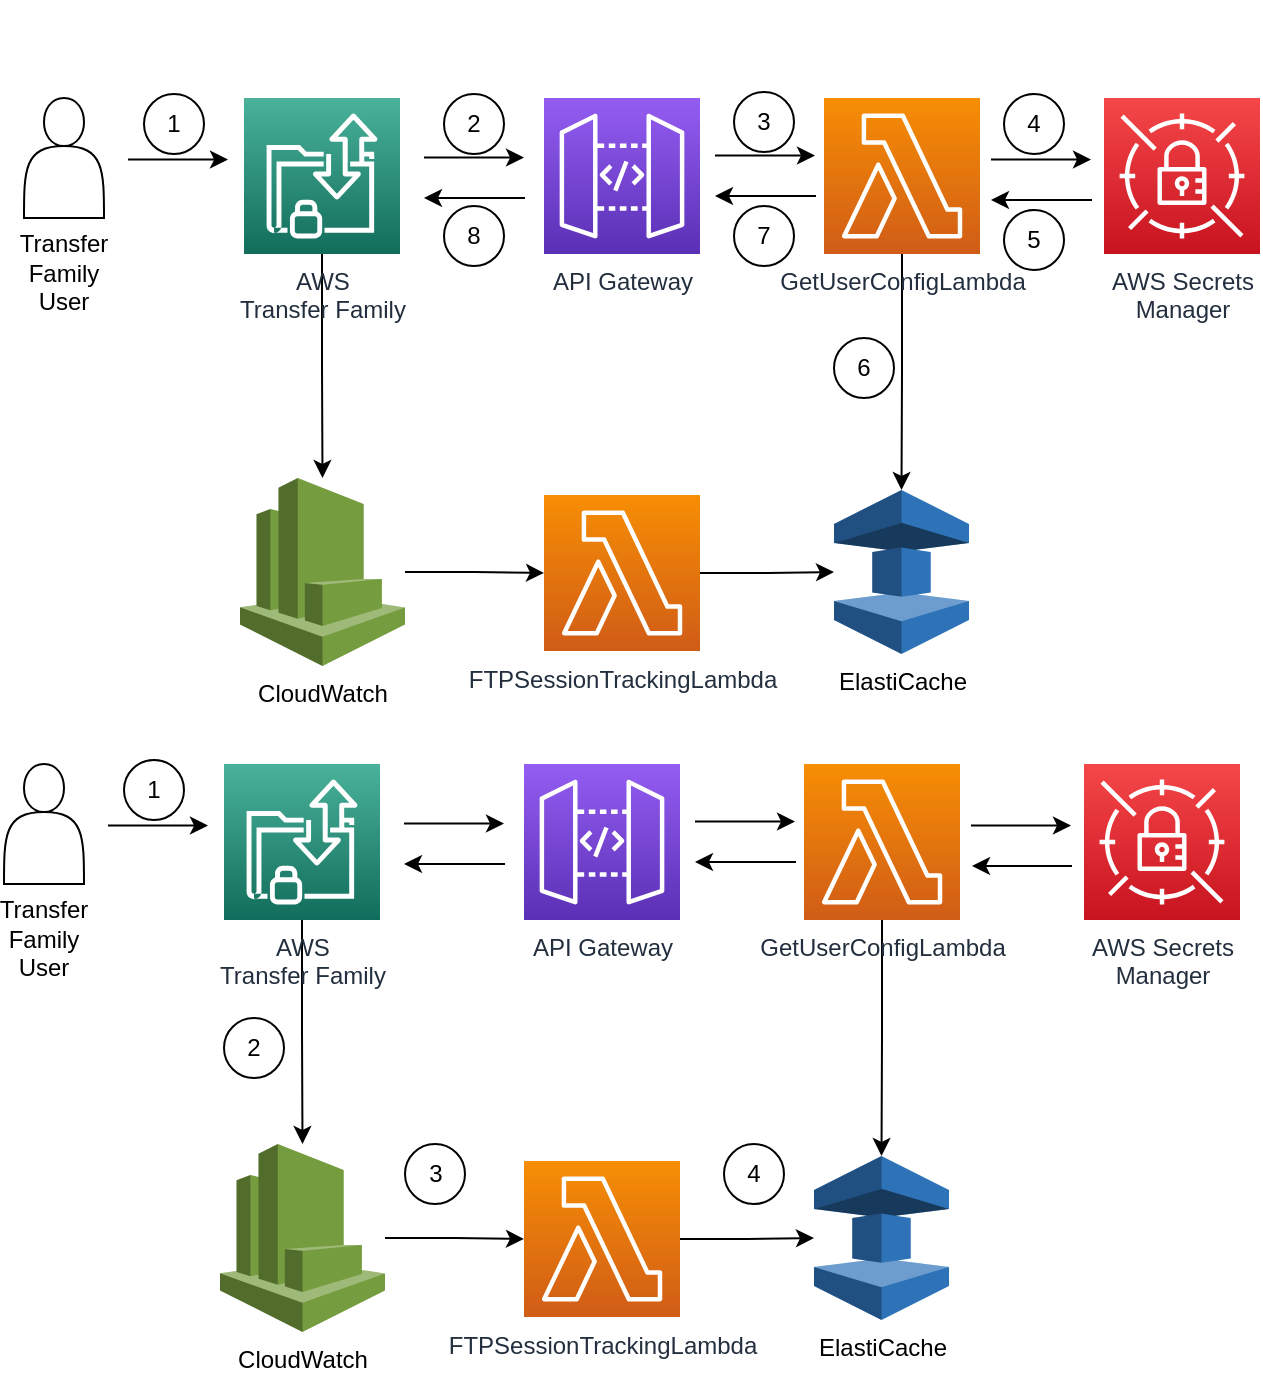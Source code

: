<mxfile version="12.4.8"><diagram id="GIB2ynNdYpHLnGGkeRLG" name="Page-1"><mxGraphModel dx="1466" dy="737" grid="1" gridSize="10" guides="1" tooltips="1" connect="1" arrows="1" fold="1" page="1" pageScale="1" pageWidth="850" pageHeight="1100" math="0" shadow="0"><root><mxCell id="0"/><mxCell id="1" parent="0"/><mxCell id="qoWnAAzQv44vXpvypr9b-1" value="&lt;div&gt;&lt;br&gt;&lt;/div&gt;&lt;div&gt;&lt;br&gt;&lt;/div&gt;&lt;div&gt;&lt;br&gt;&lt;/div&gt;&lt;div&gt;&lt;br&gt;&lt;/div&gt;&lt;div&gt;&lt;br&gt;&lt;/div&gt;&lt;div&gt;&lt;br&gt;&lt;/div&gt;&lt;div&gt;&lt;br&gt;&lt;/div&gt;&lt;div&gt;&lt;br&gt;&lt;/div&gt;&lt;div&gt;Transfer Family User&lt;br&gt;&lt;/div&gt;" style="shape=actor;whiteSpace=wrap;html=1;" vertex="1" parent="1"><mxGeometry x="130" y="250" width="40" height="60" as="geometry"/></mxCell><mxCell id="qoWnAAzQv44vXpvypr9b-9" style="edgeStyle=orthogonalEdgeStyle;rounded=0;orthogonalLoop=1;jettySize=auto;html=1;" edge="1" parent="1" source="qoWnAAzQv44vXpvypr9b-2" target="qoWnAAzQv44vXpvypr9b-6"><mxGeometry relative="1" as="geometry"/></mxCell><mxCell id="qoWnAAzQv44vXpvypr9b-13" style="edgeStyle=orthogonalEdgeStyle;rounded=0;orthogonalLoop=1;jettySize=auto;html=1;" edge="1" parent="1"><mxGeometry relative="1" as="geometry"><mxPoint x="330" y="279.8" as="sourcePoint"/><mxPoint x="380" y="279.8" as="targetPoint"/></mxGeometry></mxCell><mxCell id="qoWnAAzQv44vXpvypr9b-2" value="AWS&lt;br&gt;&lt;div&gt;Transfer Family&lt;/div&gt;" style="outlineConnect=0;fontColor=#232F3E;gradientColor=#4AB29A;gradientDirection=north;fillColor=#116D5B;strokeColor=#ffffff;dashed=0;verticalLabelPosition=bottom;verticalAlign=top;align=center;html=1;fontSize=12;fontStyle=0;aspect=fixed;shape=mxgraph.aws4.resourceIcon;resIcon=mxgraph.aws4.transfer_for_sftp;" vertex="1" parent="1"><mxGeometry x="240" y="250" width="78" height="78" as="geometry"/></mxCell><mxCell id="qoWnAAzQv44vXpvypr9b-4" value="API Gateway" style="outlineConnect=0;fontColor=#232F3E;gradientColor=#945DF2;gradientDirection=north;fillColor=#5A30B5;strokeColor=#ffffff;dashed=0;verticalLabelPosition=bottom;verticalAlign=top;align=center;html=1;fontSize=12;fontStyle=0;aspect=fixed;shape=mxgraph.aws4.resourceIcon;resIcon=mxgraph.aws4.api_gateway;" vertex="1" parent="1"><mxGeometry x="390" y="250" width="78" height="78" as="geometry"/></mxCell><mxCell id="qoWnAAzQv44vXpvypr9b-5" value="&lt;div&gt;AWS Secrets&lt;/div&gt;&lt;div&gt;Manager&lt;br&gt;&lt;/div&gt;" style="outlineConnect=0;fontColor=#232F3E;gradientColor=#F54749;gradientDirection=north;fillColor=#C7131F;strokeColor=#ffffff;dashed=0;verticalLabelPosition=bottom;verticalAlign=top;align=center;html=1;fontSize=12;fontStyle=0;aspect=fixed;shape=mxgraph.aws4.resourceIcon;resIcon=mxgraph.aws4.secrets_manager;" vertex="1" parent="1"><mxGeometry x="670" y="250" width="78" height="78" as="geometry"/></mxCell><mxCell id="qoWnAAzQv44vXpvypr9b-10" style="edgeStyle=orthogonalEdgeStyle;rounded=0;orthogonalLoop=1;jettySize=auto;html=1;" edge="1" parent="1" source="qoWnAAzQv44vXpvypr9b-6" target="qoWnAAzQv44vXpvypr9b-7"><mxGeometry relative="1" as="geometry"/></mxCell><mxCell id="qoWnAAzQv44vXpvypr9b-6" value="CloudWatch" style="outlineConnect=0;dashed=0;verticalLabelPosition=bottom;verticalAlign=top;align=center;html=1;shape=mxgraph.aws3.cloudwatch;fillColor=#759C3E;gradientColor=none;" vertex="1" parent="1"><mxGeometry x="238" y="440" width="82.5" height="94" as="geometry"/></mxCell><mxCell id="qoWnAAzQv44vXpvypr9b-11" style="edgeStyle=orthogonalEdgeStyle;rounded=0;orthogonalLoop=1;jettySize=auto;html=1;" edge="1" parent="1" source="qoWnAAzQv44vXpvypr9b-7" target="qoWnAAzQv44vXpvypr9b-8"><mxGeometry relative="1" as="geometry"><mxPoint x="550" y="487.5" as="targetPoint"/></mxGeometry></mxCell><mxCell id="qoWnAAzQv44vXpvypr9b-7" value="FTPSessionTrackingLambda" style="outlineConnect=0;fontColor=#232F3E;gradientColor=#F78E04;gradientDirection=north;fillColor=#D05C17;strokeColor=#ffffff;dashed=0;verticalLabelPosition=bottom;verticalAlign=top;align=center;html=1;fontSize=12;fontStyle=0;aspect=fixed;shape=mxgraph.aws4.resourceIcon;resIcon=mxgraph.aws4.lambda;" vertex="1" parent="1"><mxGeometry x="390" y="448.5" width="78" height="78" as="geometry"/></mxCell><mxCell id="qoWnAAzQv44vXpvypr9b-8" value="ElastiCache" style="outlineConnect=0;dashed=0;verticalLabelPosition=bottom;verticalAlign=top;align=center;html=1;shape=mxgraph.aws3.elasticache;fillColor=#2E73B8;gradientColor=none;" vertex="1" parent="1"><mxGeometry x="535" y="446" width="67.5" height="82" as="geometry"/></mxCell><mxCell id="qoWnAAzQv44vXpvypr9b-15" style="edgeStyle=orthogonalEdgeStyle;rounded=0;orthogonalLoop=1;jettySize=auto;html=1;entryX=0.5;entryY=0;entryDx=0;entryDy=0;entryPerimeter=0;" edge="1" parent="1" source="qoWnAAzQv44vXpvypr9b-12" target="qoWnAAzQv44vXpvypr9b-8"><mxGeometry relative="1" as="geometry"/></mxCell><mxCell id="qoWnAAzQv44vXpvypr9b-12" value="GetUserConfigLambda" style="outlineConnect=0;fontColor=#232F3E;gradientColor=#F78E04;gradientDirection=north;fillColor=#D05C17;strokeColor=#ffffff;dashed=0;verticalLabelPosition=bottom;verticalAlign=top;align=center;html=1;fontSize=12;fontStyle=0;aspect=fixed;shape=mxgraph.aws4.resourceIcon;resIcon=mxgraph.aws4.lambda;" vertex="1" parent="1"><mxGeometry x="530" y="250" width="78" height="78" as="geometry"/></mxCell><mxCell id="qoWnAAzQv44vXpvypr9b-22" style="edgeStyle=orthogonalEdgeStyle;rounded=0;orthogonalLoop=1;jettySize=auto;html=1;" edge="1" parent="1"><mxGeometry relative="1" as="geometry"><mxPoint x="380.5" y="300" as="sourcePoint"/><mxPoint x="330" y="300" as="targetPoint"/></mxGeometry></mxCell><mxCell id="qoWnAAzQv44vXpvypr9b-23" style="edgeStyle=orthogonalEdgeStyle;rounded=0;orthogonalLoop=1;jettySize=auto;html=1;" edge="1" parent="1"><mxGeometry relative="1" as="geometry"><mxPoint x="475.5" y="278.76" as="sourcePoint"/><mxPoint x="525.5" y="278.76" as="targetPoint"/></mxGeometry></mxCell><mxCell id="qoWnAAzQv44vXpvypr9b-24" style="edgeStyle=orthogonalEdgeStyle;rounded=0;orthogonalLoop=1;jettySize=auto;html=1;" edge="1" parent="1"><mxGeometry relative="1" as="geometry"><mxPoint x="526" y="298.96" as="sourcePoint"/><mxPoint x="475.5" y="298.96" as="targetPoint"/></mxGeometry></mxCell><mxCell id="qoWnAAzQv44vXpvypr9b-27" style="edgeStyle=orthogonalEdgeStyle;rounded=0;orthogonalLoop=1;jettySize=auto;html=1;" edge="1" parent="1"><mxGeometry relative="1" as="geometry"><mxPoint x="613.5" y="280.76" as="sourcePoint"/><mxPoint x="663.5" y="280.76" as="targetPoint"/></mxGeometry></mxCell><mxCell id="qoWnAAzQv44vXpvypr9b-28" style="edgeStyle=orthogonalEdgeStyle;rounded=0;orthogonalLoop=1;jettySize=auto;html=1;" edge="1" parent="1"><mxGeometry relative="1" as="geometry"><mxPoint x="664" y="300.96" as="sourcePoint"/><mxPoint x="613.5" y="300.96" as="targetPoint"/><Array as="points"><mxPoint x="648" y="301"/><mxPoint x="648" y="301"/></Array></mxGeometry></mxCell><mxCell id="qoWnAAzQv44vXpvypr9b-29" style="edgeStyle=orthogonalEdgeStyle;rounded=0;orthogonalLoop=1;jettySize=auto;html=1;" edge="1" parent="1"><mxGeometry relative="1" as="geometry"><mxPoint x="182" y="280.8" as="sourcePoint"/><mxPoint x="232" y="280.8" as="targetPoint"/></mxGeometry></mxCell><mxCell id="qoWnAAzQv44vXpvypr9b-31" value="1" style="ellipse;whiteSpace=wrap;html=1;aspect=fixed;" vertex="1" parent="1"><mxGeometry x="190" y="248" width="30" height="30" as="geometry"/></mxCell><mxCell id="qoWnAAzQv44vXpvypr9b-32" value="2" style="ellipse;whiteSpace=wrap;html=1;aspect=fixed;" vertex="1" parent="1"><mxGeometry x="340" y="248" width="30" height="30" as="geometry"/></mxCell><mxCell id="qoWnAAzQv44vXpvypr9b-34" value="3" style="ellipse;whiteSpace=wrap;html=1;aspect=fixed;" vertex="1" parent="1"><mxGeometry x="485" y="247" width="30" height="30" as="geometry"/></mxCell><mxCell id="qoWnAAzQv44vXpvypr9b-35" value="4" style="ellipse;whiteSpace=wrap;html=1;aspect=fixed;" vertex="1" parent="1"><mxGeometry x="620" y="248" width="30" height="30" as="geometry"/></mxCell><mxCell id="qoWnAAzQv44vXpvypr9b-36" value="6" style="ellipse;whiteSpace=wrap;html=1;aspect=fixed;" vertex="1" parent="1"><mxGeometry x="535" y="370" width="30" height="30" as="geometry"/></mxCell><mxCell id="qoWnAAzQv44vXpvypr9b-37" value="5" style="ellipse;whiteSpace=wrap;html=1;aspect=fixed;" vertex="1" parent="1"><mxGeometry x="620" y="306" width="30" height="30" as="geometry"/></mxCell><mxCell id="qoWnAAzQv44vXpvypr9b-38" value="7" style="ellipse;whiteSpace=wrap;html=1;aspect=fixed;" vertex="1" parent="1"><mxGeometry x="485" y="304" width="30" height="30" as="geometry"/></mxCell><mxCell id="qoWnAAzQv44vXpvypr9b-39" value="8" style="ellipse;whiteSpace=wrap;html=1;aspect=fixed;" vertex="1" parent="1"><mxGeometry x="340" y="304" width="30" height="30" as="geometry"/></mxCell><mxCell id="qoWnAAzQv44vXpvypr9b-41" value="&lt;div&gt;&lt;br&gt;&lt;/div&gt;&lt;div&gt;&lt;br&gt;&lt;/div&gt;&lt;div&gt;&lt;br&gt;&lt;/div&gt;&lt;div&gt;&lt;br&gt;&lt;/div&gt;&lt;div&gt;&lt;br&gt;&lt;/div&gt;&lt;div&gt;&lt;br&gt;&lt;/div&gt;&lt;div&gt;&lt;br&gt;&lt;/div&gt;&lt;div&gt;&lt;br&gt;&lt;/div&gt;&lt;div&gt;Transfer Family User&lt;br&gt;&lt;/div&gt;" style="shape=actor;whiteSpace=wrap;html=1;" vertex="1" parent="1"><mxGeometry x="120" y="583" width="40" height="60" as="geometry"/></mxCell><mxCell id="qoWnAAzQv44vXpvypr9b-42" style="edgeStyle=orthogonalEdgeStyle;rounded=0;orthogonalLoop=1;jettySize=auto;html=1;" edge="1" parent="1" source="qoWnAAzQv44vXpvypr9b-44" target="qoWnAAzQv44vXpvypr9b-48"><mxGeometry relative="1" as="geometry"/></mxCell><mxCell id="qoWnAAzQv44vXpvypr9b-43" style="edgeStyle=orthogonalEdgeStyle;rounded=0;orthogonalLoop=1;jettySize=auto;html=1;" edge="1" parent="1"><mxGeometry relative="1" as="geometry"><mxPoint x="320" y="612.8" as="sourcePoint"/><mxPoint x="370" y="612.8" as="targetPoint"/></mxGeometry></mxCell><mxCell id="qoWnAAzQv44vXpvypr9b-44" value="AWS&lt;br&gt;&lt;div&gt;Transfer Family&lt;/div&gt;" style="outlineConnect=0;fontColor=#232F3E;gradientColor=#4AB29A;gradientDirection=north;fillColor=#116D5B;strokeColor=#ffffff;dashed=0;verticalLabelPosition=bottom;verticalAlign=top;align=center;html=1;fontSize=12;fontStyle=0;aspect=fixed;shape=mxgraph.aws4.resourceIcon;resIcon=mxgraph.aws4.transfer_for_sftp;" vertex="1" parent="1"><mxGeometry x="230" y="583" width="78" height="78" as="geometry"/></mxCell><mxCell id="qoWnAAzQv44vXpvypr9b-45" value="API Gateway" style="outlineConnect=0;fontColor=#232F3E;gradientColor=#945DF2;gradientDirection=north;fillColor=#5A30B5;strokeColor=#ffffff;dashed=0;verticalLabelPosition=bottom;verticalAlign=top;align=center;html=1;fontSize=12;fontStyle=0;aspect=fixed;shape=mxgraph.aws4.resourceIcon;resIcon=mxgraph.aws4.api_gateway;" vertex="1" parent="1"><mxGeometry x="380" y="583" width="78" height="78" as="geometry"/></mxCell><mxCell id="qoWnAAzQv44vXpvypr9b-46" value="&lt;div&gt;AWS Secrets&lt;/div&gt;&lt;div&gt;Manager&lt;br&gt;&lt;/div&gt;" style="outlineConnect=0;fontColor=#232F3E;gradientColor=#F54749;gradientDirection=north;fillColor=#C7131F;strokeColor=#ffffff;dashed=0;verticalLabelPosition=bottom;verticalAlign=top;align=center;html=1;fontSize=12;fontStyle=0;aspect=fixed;shape=mxgraph.aws4.resourceIcon;resIcon=mxgraph.aws4.secrets_manager;" vertex="1" parent="1"><mxGeometry x="660" y="583" width="78" height="78" as="geometry"/></mxCell><mxCell id="qoWnAAzQv44vXpvypr9b-47" style="edgeStyle=orthogonalEdgeStyle;rounded=0;orthogonalLoop=1;jettySize=auto;html=1;" edge="1" parent="1" source="qoWnAAzQv44vXpvypr9b-48" target="qoWnAAzQv44vXpvypr9b-50"><mxGeometry relative="1" as="geometry"/></mxCell><mxCell id="qoWnAAzQv44vXpvypr9b-48" value="CloudWatch" style="outlineConnect=0;dashed=0;verticalLabelPosition=bottom;verticalAlign=top;align=center;html=1;shape=mxgraph.aws3.cloudwatch;fillColor=#759C3E;gradientColor=none;" vertex="1" parent="1"><mxGeometry x="228" y="773" width="82.5" height="94" as="geometry"/></mxCell><mxCell id="qoWnAAzQv44vXpvypr9b-49" style="edgeStyle=orthogonalEdgeStyle;rounded=0;orthogonalLoop=1;jettySize=auto;html=1;" edge="1" parent="1" source="qoWnAAzQv44vXpvypr9b-50" target="qoWnAAzQv44vXpvypr9b-51"><mxGeometry relative="1" as="geometry"><mxPoint x="540" y="820.5" as="targetPoint"/></mxGeometry></mxCell><mxCell id="qoWnAAzQv44vXpvypr9b-50" value="FTPSessionTrackingLambda" style="outlineConnect=0;fontColor=#232F3E;gradientColor=#F78E04;gradientDirection=north;fillColor=#D05C17;strokeColor=#ffffff;dashed=0;verticalLabelPosition=bottom;verticalAlign=top;align=center;html=1;fontSize=12;fontStyle=0;aspect=fixed;shape=mxgraph.aws4.resourceIcon;resIcon=mxgraph.aws4.lambda;" vertex="1" parent="1"><mxGeometry x="380" y="781.5" width="78" height="78" as="geometry"/></mxCell><mxCell id="qoWnAAzQv44vXpvypr9b-51" value="ElastiCache" style="outlineConnect=0;dashed=0;verticalLabelPosition=bottom;verticalAlign=top;align=center;html=1;shape=mxgraph.aws3.elasticache;fillColor=#2E73B8;gradientColor=none;" vertex="1" parent="1"><mxGeometry x="525" y="779" width="67.5" height="82" as="geometry"/></mxCell><mxCell id="qoWnAAzQv44vXpvypr9b-52" style="edgeStyle=orthogonalEdgeStyle;rounded=0;orthogonalLoop=1;jettySize=auto;html=1;entryX=0.5;entryY=0;entryDx=0;entryDy=0;entryPerimeter=0;" edge="1" parent="1" source="qoWnAAzQv44vXpvypr9b-53" target="qoWnAAzQv44vXpvypr9b-51"><mxGeometry relative="1" as="geometry"/></mxCell><mxCell id="qoWnAAzQv44vXpvypr9b-53" value="GetUserConfigLambda" style="outlineConnect=0;fontColor=#232F3E;gradientColor=#F78E04;gradientDirection=north;fillColor=#D05C17;strokeColor=#ffffff;dashed=0;verticalLabelPosition=bottom;verticalAlign=top;align=center;html=1;fontSize=12;fontStyle=0;aspect=fixed;shape=mxgraph.aws4.resourceIcon;resIcon=mxgraph.aws4.lambda;" vertex="1" parent="1"><mxGeometry x="520" y="583" width="78" height="78" as="geometry"/></mxCell><mxCell id="qoWnAAzQv44vXpvypr9b-54" style="edgeStyle=orthogonalEdgeStyle;rounded=0;orthogonalLoop=1;jettySize=auto;html=1;" edge="1" parent="1"><mxGeometry relative="1" as="geometry"><mxPoint x="370.5" y="633" as="sourcePoint"/><mxPoint x="320" y="633" as="targetPoint"/></mxGeometry></mxCell><mxCell id="qoWnAAzQv44vXpvypr9b-55" style="edgeStyle=orthogonalEdgeStyle;rounded=0;orthogonalLoop=1;jettySize=auto;html=1;" edge="1" parent="1"><mxGeometry relative="1" as="geometry"><mxPoint x="465.5" y="611.76" as="sourcePoint"/><mxPoint x="515.5" y="611.76" as="targetPoint"/></mxGeometry></mxCell><mxCell id="qoWnAAzQv44vXpvypr9b-56" style="edgeStyle=orthogonalEdgeStyle;rounded=0;orthogonalLoop=1;jettySize=auto;html=1;" edge="1" parent="1"><mxGeometry relative="1" as="geometry"><mxPoint x="516" y="631.96" as="sourcePoint"/><mxPoint x="465.5" y="631.96" as="targetPoint"/></mxGeometry></mxCell><mxCell id="qoWnAAzQv44vXpvypr9b-57" style="edgeStyle=orthogonalEdgeStyle;rounded=0;orthogonalLoop=1;jettySize=auto;html=1;" edge="1" parent="1"><mxGeometry relative="1" as="geometry"><mxPoint x="603.5" y="613.76" as="sourcePoint"/><mxPoint x="653.5" y="613.76" as="targetPoint"/></mxGeometry></mxCell><mxCell id="qoWnAAzQv44vXpvypr9b-58" style="edgeStyle=orthogonalEdgeStyle;rounded=0;orthogonalLoop=1;jettySize=auto;html=1;" edge="1" parent="1"><mxGeometry relative="1" as="geometry"><mxPoint x="654" y="634" as="sourcePoint"/><mxPoint x="604" y="634" as="targetPoint"/><Array as="points"><mxPoint x="638" y="634"/><mxPoint x="638" y="634"/></Array></mxGeometry></mxCell><mxCell id="qoWnAAzQv44vXpvypr9b-59" style="edgeStyle=orthogonalEdgeStyle;rounded=0;orthogonalLoop=1;jettySize=auto;html=1;" edge="1" parent="1"><mxGeometry relative="1" as="geometry"><mxPoint x="172" y="613.8" as="sourcePoint"/><mxPoint x="222" y="613.8" as="targetPoint"/></mxGeometry></mxCell><mxCell id="qoWnAAzQv44vXpvypr9b-60" value="1" style="ellipse;whiteSpace=wrap;html=1;aspect=fixed;" vertex="1" parent="1"><mxGeometry x="180" y="581" width="30" height="30" as="geometry"/></mxCell><mxCell id="qoWnAAzQv44vXpvypr9b-64" value="4" style="ellipse;whiteSpace=wrap;html=1;aspect=fixed;" vertex="1" parent="1"><mxGeometry x="480" y="773" width="30" height="30" as="geometry"/></mxCell><mxCell id="qoWnAAzQv44vXpvypr9b-68" value="2" style="ellipse;whiteSpace=wrap;html=1;aspect=fixed;" vertex="1" parent="1"><mxGeometry x="230" y="710" width="30" height="30" as="geometry"/></mxCell><mxCell id="qoWnAAzQv44vXpvypr9b-69" value="3" style="ellipse;whiteSpace=wrap;html=1;aspect=fixed;" vertex="1" parent="1"><mxGeometry x="320.5" y="773" width="30" height="30" as="geometry"/></mxCell></root></mxGraphModel></diagram></mxfile>